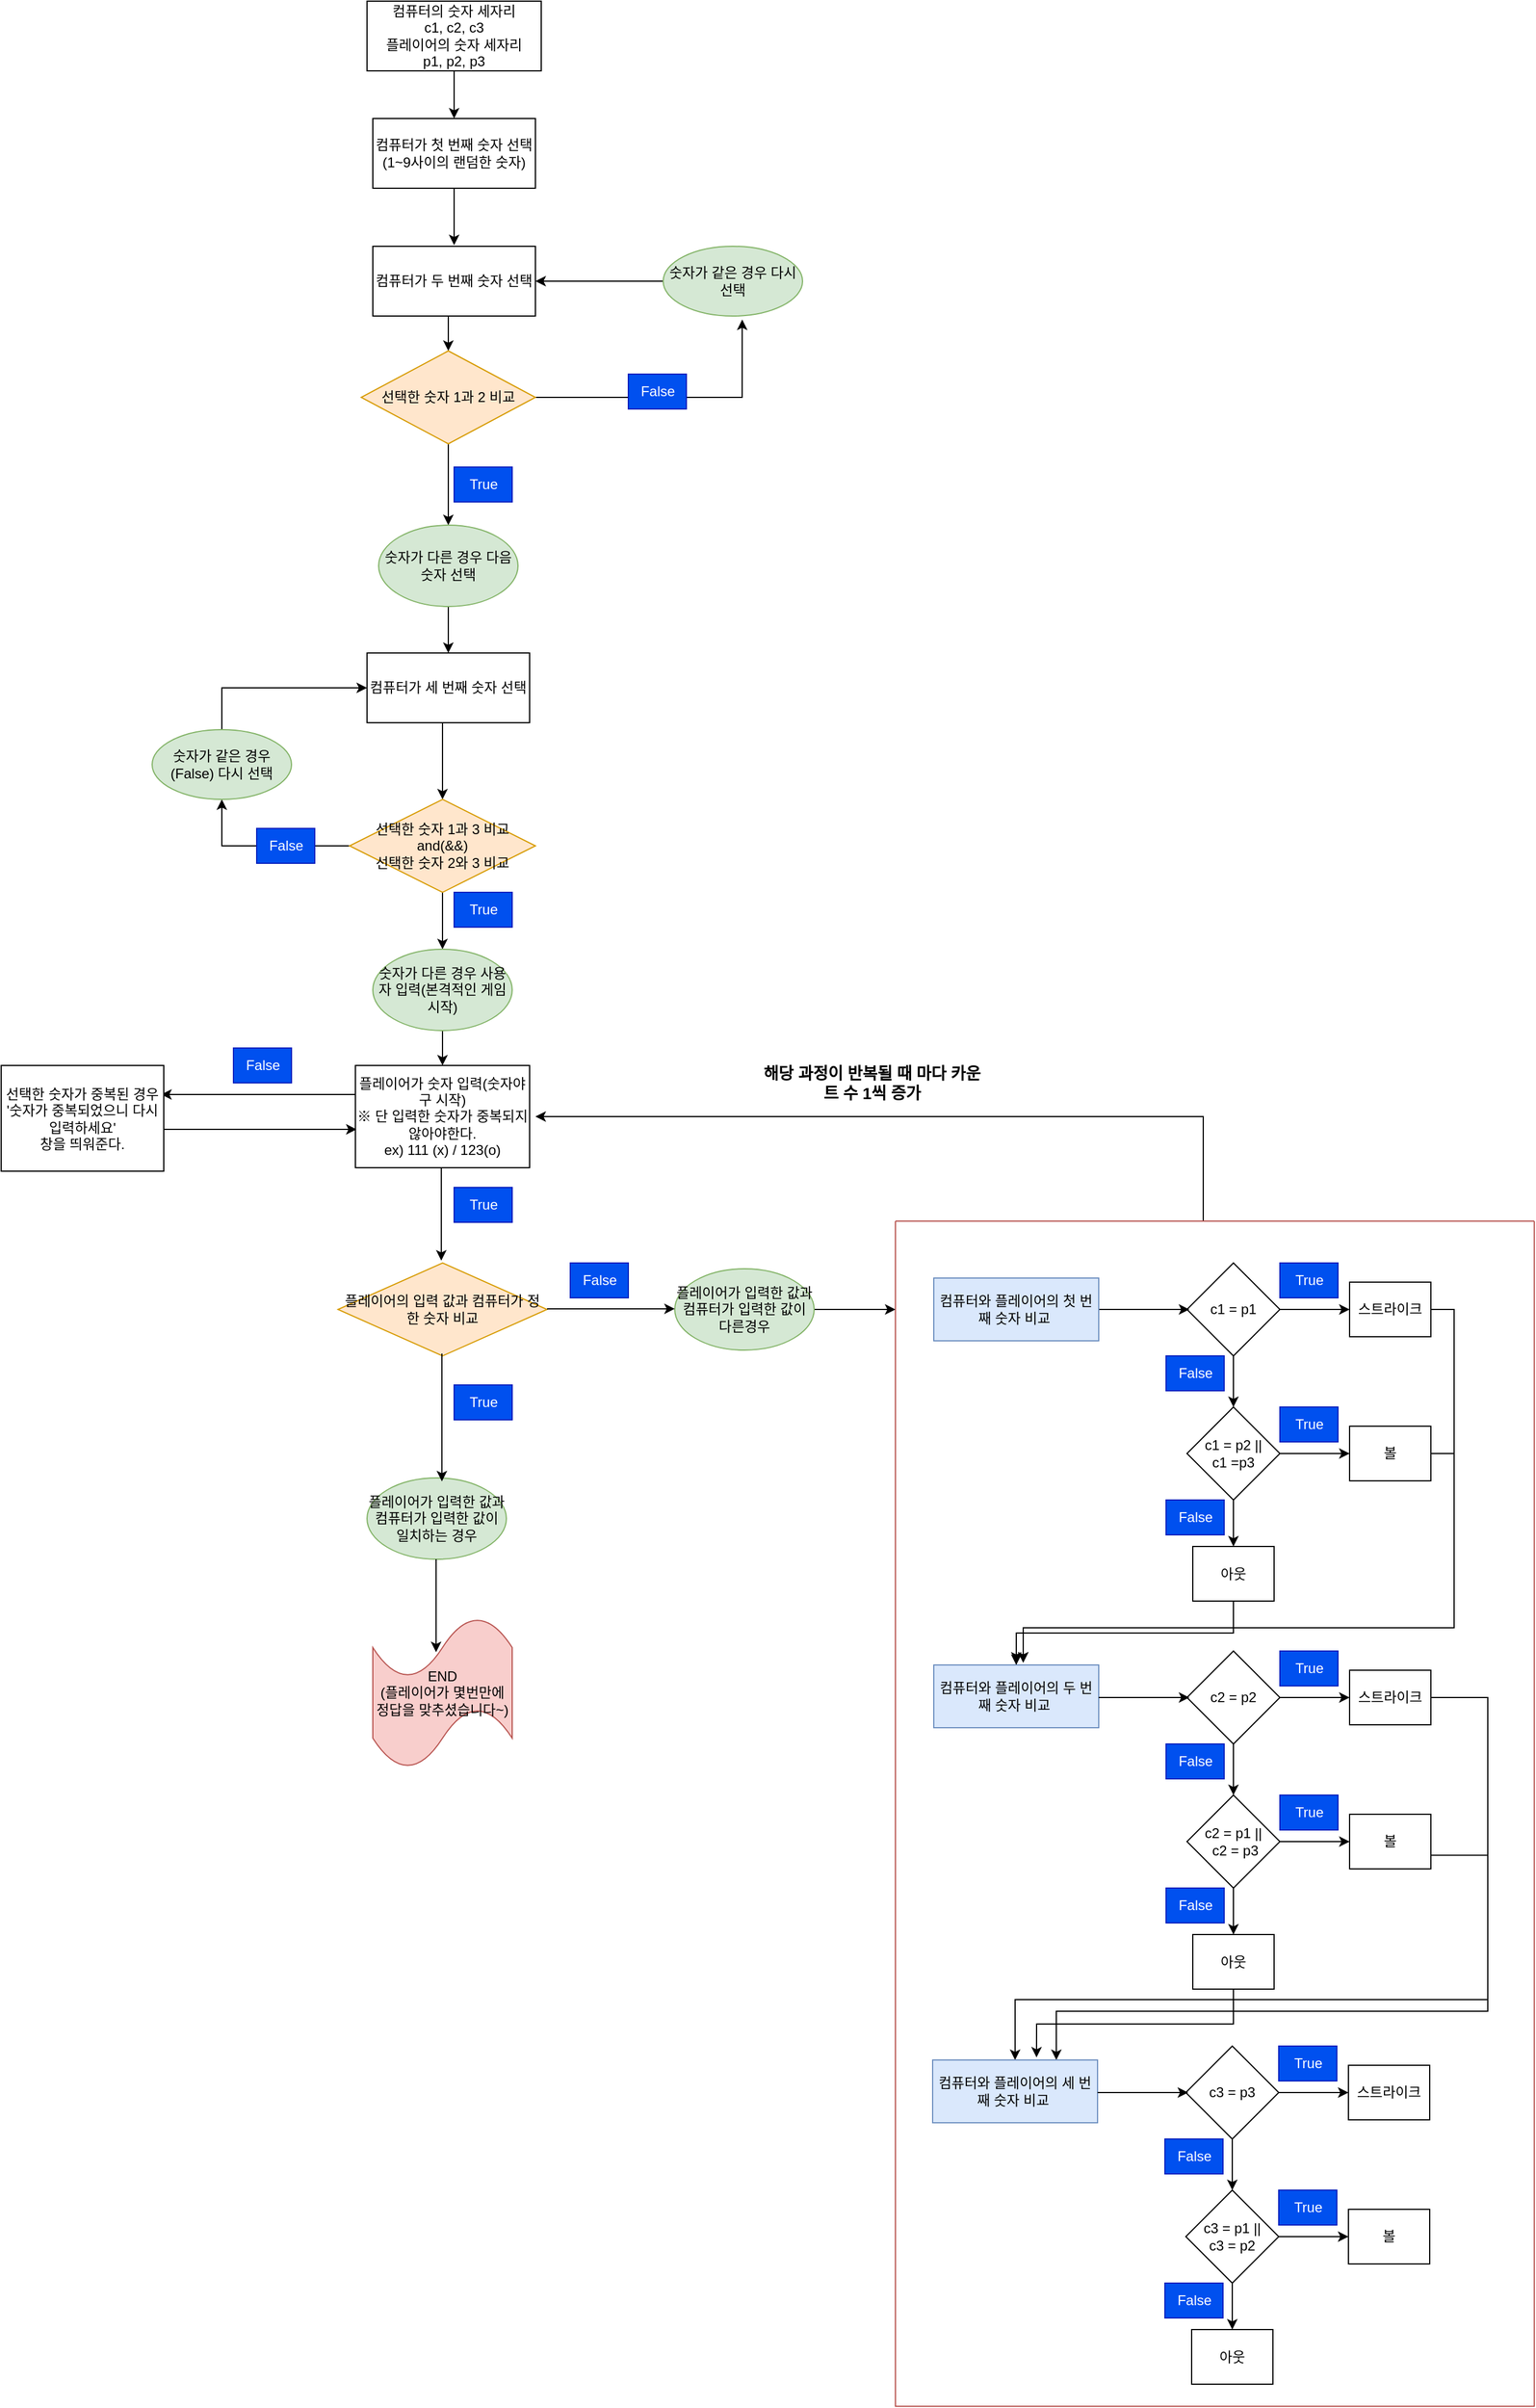 <mxfile version="20.2.8" type="device"><diagram id="8KU1A6qyDvG25UuSQBPq" name="페이지-1"><mxGraphModel dx="1237" dy="690" grid="1" gridSize="10" guides="1" tooltips="1" connect="1" arrows="1" fold="1" page="1" pageScale="1" pageWidth="827" pageHeight="1169" math="0" shadow="0"><root><mxCell id="0"/><mxCell id="1" parent="0"/><mxCell id="VJcaiacTSs3sF9PD4cOd-3" value="" style="edgeStyle=orthogonalEdgeStyle;rounded=0;orthogonalLoop=1;jettySize=auto;html=1;exitX=0.5;exitY=1;exitDx=0;exitDy=0;" parent="1" source="VJcaiacTSs3sF9PD4cOd-1" edge="1"><mxGeometry relative="1" as="geometry"><mxPoint x="410" y="180" as="sourcePoint"/><mxPoint x="410" y="220" as="targetPoint"/></mxGeometry></mxCell><mxCell id="VJcaiacTSs3sF9PD4cOd-1" value="컴퓨터가 첫 번째 숫자 선택(1~9사이의 랜덤한 숫자)" style="rounded=0;whiteSpace=wrap;html=1;" parent="1" vertex="1"><mxGeometry x="340" y="111" width="140" height="60" as="geometry"/></mxCell><mxCell id="VJcaiacTSs3sF9PD4cOd-5" value="" style="edgeStyle=orthogonalEdgeStyle;rounded=0;orthogonalLoop=1;jettySize=auto;html=1;" parent="1" edge="1"><mxGeometry relative="1" as="geometry"><mxPoint x="410" y="281" as="sourcePoint"/><mxPoint x="405" y="311" as="targetPoint"/></mxGeometry></mxCell><mxCell id="VJcaiacTSs3sF9PD4cOd-2" value="컴퓨터가 두 번째 숫자 선택" style="whiteSpace=wrap;html=1;rounded=0;" parent="1" vertex="1"><mxGeometry x="340" y="221" width="140" height="60" as="geometry"/></mxCell><mxCell id="VJcaiacTSs3sF9PD4cOd-15" value="" style="edgeStyle=orthogonalEdgeStyle;rounded=0;orthogonalLoop=1;jettySize=auto;html=1;entryX=0.567;entryY=1.05;entryDx=0;entryDy=0;entryPerimeter=0;" parent="1" source="VJcaiacTSs3sF9PD4cOd-4" target="VJcaiacTSs3sF9PD4cOd-6" edge="1"><mxGeometry relative="1" as="geometry"><mxPoint x="590" y="351" as="targetPoint"/></mxGeometry></mxCell><mxCell id="VJcaiacTSs3sF9PD4cOd-83" value="" style="edgeStyle=orthogonalEdgeStyle;rounded=0;orthogonalLoop=1;jettySize=auto;html=1;" parent="1" source="VJcaiacTSs3sF9PD4cOd-4" target="VJcaiacTSs3sF9PD4cOd-9" edge="1"><mxGeometry relative="1" as="geometry"><mxPoint x="460" y="451" as="targetPoint"/><Array as="points"><mxPoint x="405" y="441"/><mxPoint x="405" y="441"/></Array></mxGeometry></mxCell><mxCell id="VJcaiacTSs3sF9PD4cOd-4" value="선택한 숫자 1과 2 비교" style="rhombus;whiteSpace=wrap;html=1;rounded=0;fillColor=#ffe6cc;strokeColor=#d79b00;" parent="1" vertex="1"><mxGeometry x="330" y="311" width="150" height="80" as="geometry"/></mxCell><mxCell id="VJcaiacTSs3sF9PD4cOd-13" value="" style="edgeStyle=orthogonalEdgeStyle;rounded=0;orthogonalLoop=1;jettySize=auto;html=1;" parent="1" source="VJcaiacTSs3sF9PD4cOd-6" target="VJcaiacTSs3sF9PD4cOd-2" edge="1"><mxGeometry relative="1" as="geometry"/></mxCell><mxCell id="VJcaiacTSs3sF9PD4cOd-6" value="숫자가 같은 경우 다시 선택" style="ellipse;whiteSpace=wrap;html=1;rounded=0;fillColor=#d5e8d4;strokeColor=#82b366;" parent="1" vertex="1"><mxGeometry x="590" y="221" width="120" height="60" as="geometry"/></mxCell><mxCell id="HRpEfl5NrqO1BxlBfVeU-1" value="" style="edgeStyle=orthogonalEdgeStyle;rounded=0;orthogonalLoop=1;jettySize=auto;html=1;fontFamily=Helvetica;fontSize=12;fontColor=default;" edge="1" parent="1" source="VJcaiacTSs3sF9PD4cOd-9" target="VJcaiacTSs3sF9PD4cOd-11"><mxGeometry relative="1" as="geometry"/></mxCell><mxCell id="VJcaiacTSs3sF9PD4cOd-9" value="숫자가 다른 경우 다음 숫자 선택" style="ellipse;whiteSpace=wrap;html=1;rounded=0;fillColor=#d5e8d4;strokeColor=#82b366;" parent="1" vertex="1"><mxGeometry x="345" y="461" width="120" height="70" as="geometry"/></mxCell><mxCell id="VJcaiacTSs3sF9PD4cOd-23" value="" style="edgeStyle=orthogonalEdgeStyle;rounded=0;orthogonalLoop=1;jettySize=auto;html=1;" parent="1" source="VJcaiacTSs3sF9PD4cOd-11" target="VJcaiacTSs3sF9PD4cOd-17" edge="1"><mxGeometry relative="1" as="geometry"><Array as="points"><mxPoint x="400" y="671"/><mxPoint x="400" y="671"/></Array></mxGeometry></mxCell><mxCell id="VJcaiacTSs3sF9PD4cOd-11" value="컴퓨터가 세 번째 숫자 선택" style="whiteSpace=wrap;html=1;rounded=0;" parent="1" vertex="1"><mxGeometry x="335" y="571" width="140" height="60" as="geometry"/></mxCell><mxCell id="VJcaiacTSs3sF9PD4cOd-21" value="" style="edgeStyle=orthogonalEdgeStyle;rounded=0;orthogonalLoop=1;jettySize=auto;html=1;entryX=0.5;entryY=1;entryDx=0;entryDy=0;" parent="1" source="VJcaiacTSs3sF9PD4cOd-17" target="VJcaiacTSs3sF9PD4cOd-18" edge="1"><mxGeometry relative="1" as="geometry"><mxPoint x="200" y="777" as="targetPoint"/></mxGeometry></mxCell><mxCell id="VJcaiacTSs3sF9PD4cOd-25" value="" style="edgeStyle=orthogonalEdgeStyle;rounded=0;orthogonalLoop=1;jettySize=auto;html=1;" parent="1" source="VJcaiacTSs3sF9PD4cOd-17" target="VJcaiacTSs3sF9PD4cOd-24" edge="1"><mxGeometry relative="1" as="geometry"><mxPoint x="480.0" y="819.0" as="sourcePoint"/></mxGeometry></mxCell><mxCell id="VJcaiacTSs3sF9PD4cOd-17" value="선택한 숫자 1과 3 비교&lt;br&gt;and(&amp;amp;&amp;amp;)&lt;br&gt;선택한 숫자 2와 3 비교" style="rhombus;whiteSpace=wrap;html=1;rounded=0;fillColor=#ffe6cc;strokeColor=#d79b00;" parent="1" vertex="1"><mxGeometry x="320" y="697" width="160" height="80" as="geometry"/></mxCell><mxCell id="VJcaiacTSs3sF9PD4cOd-19" value="" style="edgeStyle=orthogonalEdgeStyle;rounded=0;orthogonalLoop=1;jettySize=auto;html=1;" parent="1" source="VJcaiacTSs3sF9PD4cOd-18" target="VJcaiacTSs3sF9PD4cOd-11" edge="1"><mxGeometry relative="1" as="geometry"><Array as="points"><mxPoint x="210" y="601"/></Array></mxGeometry></mxCell><mxCell id="VJcaiacTSs3sF9PD4cOd-18" value="숫자가 같은 경우(False) 다시 선택" style="ellipse;whiteSpace=wrap;html=1;rounded=0;fillColor=#d5e8d4;strokeColor=#82b366;" parent="1" vertex="1"><mxGeometry x="150" y="637" width="120" height="60" as="geometry"/></mxCell><mxCell id="HRpEfl5NrqO1BxlBfVeU-2" value="" style="edgeStyle=orthogonalEdgeStyle;rounded=0;orthogonalLoop=1;jettySize=auto;html=1;fontFamily=Helvetica;fontSize=12;fontColor=default;" edge="1" parent="1" source="VJcaiacTSs3sF9PD4cOd-24" target="VJcaiacTSs3sF9PD4cOd-28"><mxGeometry relative="1" as="geometry"/></mxCell><mxCell id="VJcaiacTSs3sF9PD4cOd-24" value="숫자가 다른 경우 사용자 입력(본격적인 게임 시작)" style="ellipse;whiteSpace=wrap;html=1;rounded=0;fillColor=#d5e8d4;strokeColor=#82b366;" parent="1" vertex="1"><mxGeometry x="340" y="826" width="120" height="70" as="geometry"/></mxCell><mxCell id="VJcaiacTSs3sF9PD4cOd-35" value="" style="edgeStyle=orthogonalEdgeStyle;rounded=0;orthogonalLoop=1;jettySize=auto;html=1;" parent="1" edge="1"><mxGeometry relative="1" as="geometry"><mxPoint x="398.95" y="1094" as="targetPoint"/><mxPoint x="398.95" y="1014.0" as="sourcePoint"/></mxGeometry></mxCell><mxCell id="HRpEfl5NrqO1BxlBfVeU-4" value="" style="edgeStyle=orthogonalEdgeStyle;rounded=0;orthogonalLoop=1;jettySize=auto;html=1;fontFamily=Helvetica;fontSize=12;fontColor=default;" edge="1" parent="1"><mxGeometry relative="1" as="geometry"><mxPoint x="375" y="926" as="sourcePoint"/><mxPoint x="157.778" y="951.0" as="targetPoint"/><Array as="points"><mxPoint x="375" y="951"/></Array></mxGeometry></mxCell><mxCell id="VJcaiacTSs3sF9PD4cOd-28" value="플레이어가 숫자 입력(숫자야구 시작)&lt;br&gt;※ 단 입력한 숫자가 중복되지 않아야한다.&lt;br&gt;ex) 111 (x) / 123(o)" style="whiteSpace=wrap;html=1;rounded=0;" parent="1" vertex="1"><mxGeometry x="325" y="926" width="150" height="88" as="geometry"/></mxCell><mxCell id="VJcaiacTSs3sF9PD4cOd-36" value="플레이어의 입력 값과 컴퓨터가 정한 숫자 비교" style="rhombus;whiteSpace=wrap;html=1;fillColor=#ffe6cc;strokeColor=#d79b00;" parent="1" vertex="1"><mxGeometry x="310" y="1096" width="180" height="80" as="geometry"/></mxCell><mxCell id="VJcaiacTSs3sF9PD4cOd-39" value="플레이어가 입력한 값과&lt;br&gt;컴퓨터가 입력한 값이&lt;br&gt;일치하는 경우" style="ellipse;whiteSpace=wrap;html=1;rounded=0;fillColor=#d5e8d4;strokeColor=#82b366;" parent="1" vertex="1"><mxGeometry x="335" y="1281" width="120" height="70" as="geometry"/></mxCell><mxCell id="VJcaiacTSs3sF9PD4cOd-40" value="END&lt;br&gt;(플레이어가 몇번만에 정답을 맞추셨습니다~)" style="shape=tape;whiteSpace=wrap;html=1;fillColor=#f8cecc;strokeColor=#b85450;rounded=0;" parent="1" vertex="1"><mxGeometry x="340" y="1401" width="120" height="130" as="geometry"/></mxCell><mxCell id="HRpEfl5NrqO1BxlBfVeU-22" value="" style="edgeStyle=orthogonalEdgeStyle;rounded=0;orthogonalLoop=1;jettySize=auto;html=1;fontFamily=Helvetica;fontSize=12;fontColor=default;" edge="1" parent="1" source="VJcaiacTSs3sF9PD4cOd-42"><mxGeometry relative="1" as="geometry"><mxPoint x="790" y="1136" as="targetPoint"/></mxGeometry></mxCell><mxCell id="VJcaiacTSs3sF9PD4cOd-42" value="플레이어가 입력한 값과&lt;br&gt;컴퓨터가 입력한 값이&lt;br&gt;다른경우" style="ellipse;whiteSpace=wrap;html=1;rounded=0;fillColor=#d5e8d4;strokeColor=#82b366;" parent="1" vertex="1"><mxGeometry x="600" y="1101" width="120" height="70" as="geometry"/></mxCell><mxCell id="VJcaiacTSs3sF9PD4cOd-56" value="True" style="text;html=1;align=center;verticalAlign=middle;resizable=0;points=[];autosize=1;strokeColor=#001DBC;fillColor=#0050ef;fontColor=#ffffff;" parent="1" vertex="1"><mxGeometry x="410" y="777" width="50" height="30" as="geometry"/></mxCell><mxCell id="VJcaiacTSs3sF9PD4cOd-57" value="True" style="text;html=1;align=center;verticalAlign=middle;resizable=0;points=[];autosize=1;strokeColor=#001DBC;fillColor=#0050ef;fontColor=#ffffff;" parent="1" vertex="1"><mxGeometry x="410" y="411" width="50" height="30" as="geometry"/></mxCell><mxCell id="VJcaiacTSs3sF9PD4cOd-58" value="False" style="text;html=1;align=center;verticalAlign=middle;resizable=0;points=[];autosize=1;strokeColor=#001DBC;fillColor=#0050ef;fontColor=#ffffff;" parent="1" vertex="1"><mxGeometry x="560" y="331" width="50" height="30" as="geometry"/></mxCell><mxCell id="VJcaiacTSs3sF9PD4cOd-64" value="False" style="text;html=1;align=center;verticalAlign=middle;resizable=0;points=[];autosize=1;strokeColor=#001DBC;fillColor=#0050ef;fontColor=#ffffff;" parent="1" vertex="1"><mxGeometry x="240" y="722" width="50" height="30" as="geometry"/></mxCell><mxCell id="VJcaiacTSs3sF9PD4cOd-67" value="False" style="text;html=1;align=center;verticalAlign=middle;resizable=0;points=[];autosize=1;strokeColor=#001DBC;fillColor=#0050ef;fontColor=#ffffff;" parent="1" vertex="1"><mxGeometry x="510" y="1096" width="50" height="30" as="geometry"/></mxCell><mxCell id="VJcaiacTSs3sF9PD4cOd-55" value="True" style="text;html=1;align=center;verticalAlign=middle;resizable=0;points=[];autosize=1;strokeColor=#001DBC;fillColor=#0050ef;fontColor=#ffffff;" parent="1" vertex="1"><mxGeometry x="410" y="1201" width="50" height="30" as="geometry"/></mxCell><mxCell id="VJcaiacTSs3sF9PD4cOd-89" value="True" style="text;html=1;align=center;verticalAlign=middle;resizable=0;points=[];autosize=1;strokeColor=#001DBC;fillColor=#0050ef;fontColor=#ffffff;" parent="1" vertex="1"><mxGeometry x="410" y="1031" width="50" height="30" as="geometry"/></mxCell><mxCell id="VJcaiacTSs3sF9PD4cOd-96" value="" style="edgeStyle=orthogonalEdgeStyle;rounded=0;orthogonalLoop=1;jettySize=auto;html=1;" parent="1" edge="1"><mxGeometry relative="1" as="geometry"><mxPoint x="326" y="981" as="targetPoint"/><Array as="points"><mxPoint x="306" y="981"/><mxPoint x="306" y="981"/></Array><mxPoint x="150" y="981" as="sourcePoint"/></mxGeometry></mxCell><mxCell id="VJcaiacTSs3sF9PD4cOd-93" value="False" style="text;html=1;align=center;verticalAlign=middle;resizable=0;points=[];autosize=1;strokeColor=#001DBC;fillColor=#0050ef;fontColor=#ffffff;" parent="1" vertex="1"><mxGeometry x="220" y="911" width="50" height="30" as="geometry"/></mxCell><mxCell id="HRpEfl5NrqO1BxlBfVeU-40" value="" style="edgeStyle=orthogonalEdgeStyle;rounded=0;orthogonalLoop=1;jettySize=auto;html=1;fontFamily=Helvetica;fontSize=12;fontColor=default;" edge="1" parent="1" source="VJcaiacTSs3sF9PD4cOd-98"><mxGeometry relative="1" as="geometry"><mxPoint x="1043" y="1136" as="targetPoint"/></mxGeometry></mxCell><mxCell id="VJcaiacTSs3sF9PD4cOd-98" value="컴퓨터와 플레이어의 첫 번째 숫자 비교&amp;nbsp;" style="rounded=0;whiteSpace=wrap;html=1;labelBackgroundColor=none;fillColor=#dae8fc;strokeColor=#6c8ebf;" parent="1" vertex="1"><mxGeometry x="823" y="1109" width="142" height="54" as="geometry"/></mxCell><mxCell id="HRpEfl5NrqO1BxlBfVeU-8" value="" style="endArrow=classic;html=1;rounded=0;fontFamily=Helvetica;fontSize=12;fontColor=default;" edge="1" parent="1"><mxGeometry width="50" height="50" relative="1" as="geometry"><mxPoint x="490" y="1135.47" as="sourcePoint"/><mxPoint x="600" y="1135.47" as="targetPoint"/></mxGeometry></mxCell><mxCell id="HRpEfl5NrqO1BxlBfVeU-9" value="" style="endArrow=classic;html=1;rounded=0;fontFamily=Helvetica;fontSize=12;fontColor=default;" edge="1" parent="1"><mxGeometry width="50" height="50" relative="1" as="geometry"><mxPoint x="399.47" y="1174" as="sourcePoint"/><mxPoint x="399.47" y="1284" as="targetPoint"/></mxGeometry></mxCell><mxCell id="HRpEfl5NrqO1BxlBfVeU-10" value="" style="endArrow=classic;html=1;rounded=0;fontFamily=Helvetica;fontSize=12;fontColor=default;" edge="1" parent="1"><mxGeometry width="50" height="50" relative="1" as="geometry"><mxPoint x="394.47" y="1351" as="sourcePoint"/><mxPoint x="394.47" y="1431" as="targetPoint"/></mxGeometry></mxCell><mxCell id="HRpEfl5NrqO1BxlBfVeU-11" value="선택한 숫자가 중복된 경우 '숫자가 중복되었으니 다시 입력하세요'&lt;br&gt;창을 띄워준다." style="rounded=0;whiteSpace=wrap;html=1;fontFamily=Helvetica;fontSize=12;" vertex="1" parent="1"><mxGeometry x="20" y="926" width="140" height="91" as="geometry"/></mxCell><mxCell id="HRpEfl5NrqO1BxlBfVeU-15" value="&lt;b&gt;&lt;font style=&quot;font-size: 14px;&quot;&gt;해당 과정이 반복될 때 마다 카운트 수 1씩 증가&lt;/font&gt;&lt;/b&gt;" style="text;html=1;strokeColor=none;fillColor=none;align=center;verticalAlign=middle;whiteSpace=wrap;rounded=0;fontFamily=Helvetica;fontSize=12;fontColor=default;" vertex="1" parent="1"><mxGeometry x="670" y="926" width="200" height="30" as="geometry"/></mxCell><mxCell id="HRpEfl5NrqO1BxlBfVeU-21" value="" style="edgeStyle=orthogonalEdgeStyle;rounded=0;orthogonalLoop=1;jettySize=auto;html=1;fontFamily=Helvetica;fontSize=12;fontColor=default;" edge="1" parent="1" source="HRpEfl5NrqO1BxlBfVeU-20" target="VJcaiacTSs3sF9PD4cOd-1"><mxGeometry relative="1" as="geometry"/></mxCell><mxCell id="HRpEfl5NrqO1BxlBfVeU-20" value="컴퓨터의 숫자 세자리&lt;br&gt;c1, c2, c3&lt;br&gt;플레이어의 숫자 세자리&lt;br&gt;p1, p2, p3" style="rounded=0;whiteSpace=wrap;html=1;fontFamily=Helvetica;fontSize=12;" vertex="1" parent="1"><mxGeometry x="335" y="10" width="150" height="60" as="geometry"/></mxCell><mxCell id="HRpEfl5NrqO1BxlBfVeU-28" value="" style="edgeStyle=orthogonalEdgeStyle;rounded=0;orthogonalLoop=1;jettySize=auto;html=1;fontFamily=Helvetica;fontSize=12;fontColor=default;" edge="1" parent="1" source="HRpEfl5NrqO1BxlBfVeU-23" target="HRpEfl5NrqO1BxlBfVeU-27"><mxGeometry relative="1" as="geometry"/></mxCell><mxCell id="HRpEfl5NrqO1BxlBfVeU-35" style="edgeStyle=orthogonalEdgeStyle;rounded=0;orthogonalLoop=1;jettySize=auto;html=1;exitX=0.5;exitY=1;exitDx=0;exitDy=0;entryX=0.5;entryY=0;entryDx=0;entryDy=0;fontFamily=Helvetica;fontSize=12;fontColor=default;" edge="1" parent="1" source="HRpEfl5NrqO1BxlBfVeU-23" target="HRpEfl5NrqO1BxlBfVeU-29"><mxGeometry relative="1" as="geometry"/></mxCell><mxCell id="HRpEfl5NrqO1BxlBfVeU-23" value="c1 = p1" style="rhombus;whiteSpace=wrap;html=1;rounded=0;strokeColor=default;fontFamily=Helvetica;fontSize=12;fontColor=default;fillColor=none;" vertex="1" parent="1"><mxGeometry x="1041" y="1096" width="80" height="80" as="geometry"/></mxCell><mxCell id="HRpEfl5NrqO1BxlBfVeU-80" style="edgeStyle=orthogonalEdgeStyle;rounded=0;orthogonalLoop=1;jettySize=auto;html=1;exitX=0.5;exitY=1;exitDx=0;exitDy=0;entryX=0.5;entryY=0;entryDx=0;entryDy=0;fontFamily=Helvetica;fontSize=14;fontColor=default;" edge="1" parent="1" source="HRpEfl5NrqO1BxlBfVeU-25" target="HRpEfl5NrqO1BxlBfVeU-47"><mxGeometry relative="1" as="geometry"/></mxCell><mxCell id="HRpEfl5NrqO1BxlBfVeU-25" value="아웃" style="rounded=0;whiteSpace=wrap;html=1;fillColor=none;" vertex="1" parent="1"><mxGeometry x="1046" y="1340" width="70" height="47" as="geometry"/></mxCell><mxCell id="HRpEfl5NrqO1BxlBfVeU-82" style="edgeStyle=orthogonalEdgeStyle;rounded=0;orthogonalLoop=1;jettySize=auto;html=1;exitX=1;exitY=0.5;exitDx=0;exitDy=0;fontFamily=Helvetica;fontSize=14;fontColor=default;" edge="1" parent="1" source="HRpEfl5NrqO1BxlBfVeU-27"><mxGeometry relative="1" as="geometry"><mxPoint x="900" y="1440" as="targetPoint"/><Array as="points"><mxPoint x="1271" y="1136"/><mxPoint x="1271" y="1410"/><mxPoint x="900" y="1410"/></Array></mxGeometry></mxCell><mxCell id="HRpEfl5NrqO1BxlBfVeU-27" value="스트라이크" style="rounded=0;whiteSpace=wrap;html=1;fillColor=none;" vertex="1" parent="1"><mxGeometry x="1181" y="1112.5" width="70" height="47" as="geometry"/></mxCell><mxCell id="HRpEfl5NrqO1BxlBfVeU-31" value="" style="edgeStyle=orthogonalEdgeStyle;rounded=0;orthogonalLoop=1;jettySize=auto;html=1;fontFamily=Helvetica;fontSize=12;fontColor=default;" edge="1" parent="1" source="HRpEfl5NrqO1BxlBfVeU-29" target="HRpEfl5NrqO1BxlBfVeU-30"><mxGeometry relative="1" as="geometry"/></mxCell><mxCell id="HRpEfl5NrqO1BxlBfVeU-36" style="edgeStyle=orthogonalEdgeStyle;rounded=0;orthogonalLoop=1;jettySize=auto;html=1;exitX=0.5;exitY=1;exitDx=0;exitDy=0;entryX=0.5;entryY=0;entryDx=0;entryDy=0;fontFamily=Helvetica;fontSize=12;fontColor=default;" edge="1" parent="1" source="HRpEfl5NrqO1BxlBfVeU-29" target="HRpEfl5NrqO1BxlBfVeU-25"><mxGeometry relative="1" as="geometry"><mxPoint x="1081" y="1310" as="targetPoint"/></mxGeometry></mxCell><mxCell id="HRpEfl5NrqO1BxlBfVeU-29" value="c1 = p2 || &lt;br&gt;c1 =p3" style="rhombus;whiteSpace=wrap;html=1;rounded=0;strokeColor=default;fontFamily=Helvetica;fontSize=12;fontColor=default;fillColor=none;" vertex="1" parent="1"><mxGeometry x="1041" y="1220" width="80" height="80" as="geometry"/></mxCell><mxCell id="HRpEfl5NrqO1BxlBfVeU-81" style="edgeStyle=orthogonalEdgeStyle;rounded=0;orthogonalLoop=1;jettySize=auto;html=1;exitX=1;exitY=0.5;exitDx=0;exitDy=0;fontFamily=Helvetica;fontSize=14;fontColor=default;" edge="1" parent="1" source="HRpEfl5NrqO1BxlBfVeU-30"><mxGeometry relative="1" as="geometry"><mxPoint x="900" y="1440" as="targetPoint"/><Array as="points"><mxPoint x="1271" y="1260"/><mxPoint x="1271" y="1410"/><mxPoint x="900" y="1410"/></Array></mxGeometry></mxCell><mxCell id="HRpEfl5NrqO1BxlBfVeU-30" value="볼" style="rounded=0;whiteSpace=wrap;html=1;fillColor=none;" vertex="1" parent="1"><mxGeometry x="1181" y="1236.5" width="70" height="47" as="geometry"/></mxCell><mxCell id="HRpEfl5NrqO1BxlBfVeU-42" value="True" style="text;html=1;align=center;verticalAlign=middle;resizable=0;points=[];autosize=1;strokeColor=#001DBC;fillColor=#0050ef;fontColor=#ffffff;" vertex="1" parent="1"><mxGeometry x="1121" y="1096" width="50" height="30" as="geometry"/></mxCell><mxCell id="HRpEfl5NrqO1BxlBfVeU-43" value="False" style="text;html=1;align=center;verticalAlign=middle;resizable=0;points=[];autosize=1;strokeColor=#001DBC;fillColor=#0050ef;fontColor=#ffffff;" vertex="1" parent="1"><mxGeometry x="1023" y="1176" width="50" height="30" as="geometry"/></mxCell><mxCell id="HRpEfl5NrqO1BxlBfVeU-44" value="True" style="text;html=1;align=center;verticalAlign=middle;resizable=0;points=[];autosize=1;strokeColor=#001DBC;fillColor=#0050ef;fontColor=#ffffff;" vertex="1" parent="1"><mxGeometry x="1121" y="1220" width="50" height="30" as="geometry"/></mxCell><mxCell id="HRpEfl5NrqO1BxlBfVeU-45" value="False" style="text;html=1;align=center;verticalAlign=middle;resizable=0;points=[];autosize=1;strokeColor=#001DBC;fillColor=#0050ef;fontColor=#ffffff;" vertex="1" parent="1"><mxGeometry x="1023" y="1300" width="50" height="30" as="geometry"/></mxCell><mxCell id="HRpEfl5NrqO1BxlBfVeU-83" style="edgeStyle=orthogonalEdgeStyle;rounded=0;orthogonalLoop=1;jettySize=auto;html=1;fontFamily=Helvetica;fontSize=14;fontColor=default;" edge="1" parent="1" source="HRpEfl5NrqO1BxlBfVeU-47"><mxGeometry relative="1" as="geometry"><mxPoint x="894" y="1440" as="targetPoint"/></mxGeometry></mxCell><mxCell id="HRpEfl5NrqO1BxlBfVeU-47" value="컴퓨터와 플레이어의 두 번째 숫자 비교&amp;nbsp;" style="rounded=0;whiteSpace=wrap;html=1;labelBackgroundColor=none;fillColor=#dae8fc;strokeColor=#6c8ebf;" vertex="1" parent="1"><mxGeometry x="823" y="1442" width="142" height="54" as="geometry"/></mxCell><mxCell id="HRpEfl5NrqO1BxlBfVeU-48" value="" style="edgeStyle=orthogonalEdgeStyle;rounded=0;orthogonalLoop=1;jettySize=auto;html=1;fontFamily=Helvetica;fontSize=12;fontColor=default;" edge="1" parent="1"><mxGeometry relative="1" as="geometry"><mxPoint x="965" y="1470" as="sourcePoint"/><mxPoint x="1043" y="1470" as="targetPoint"/></mxGeometry></mxCell><mxCell id="HRpEfl5NrqO1BxlBfVeU-49" value="" style="edgeStyle=orthogonalEdgeStyle;rounded=0;orthogonalLoop=1;jettySize=auto;html=1;fontFamily=Helvetica;fontSize=12;fontColor=default;" edge="1" parent="1" source="HRpEfl5NrqO1BxlBfVeU-51" target="HRpEfl5NrqO1BxlBfVeU-53"><mxGeometry relative="1" as="geometry"/></mxCell><mxCell id="HRpEfl5NrqO1BxlBfVeU-50" style="edgeStyle=orthogonalEdgeStyle;rounded=0;orthogonalLoop=1;jettySize=auto;html=1;exitX=0.5;exitY=1;exitDx=0;exitDy=0;entryX=0.5;entryY=0;entryDx=0;entryDy=0;fontFamily=Helvetica;fontSize=12;fontColor=default;" edge="1" parent="1" source="HRpEfl5NrqO1BxlBfVeU-51" target="HRpEfl5NrqO1BxlBfVeU-56"><mxGeometry relative="1" as="geometry"/></mxCell><mxCell id="HRpEfl5NrqO1BxlBfVeU-51" value="c2 = p2" style="rhombus;whiteSpace=wrap;html=1;rounded=0;strokeColor=default;fontFamily=Helvetica;fontSize=12;fontColor=default;fillColor=none;" vertex="1" parent="1"><mxGeometry x="1041" y="1430" width="80" height="80" as="geometry"/></mxCell><mxCell id="HRpEfl5NrqO1BxlBfVeU-90" style="edgeStyle=orthogonalEdgeStyle;rounded=0;orthogonalLoop=1;jettySize=auto;html=1;exitX=0.25;exitY=1;exitDx=0;exitDy=0;entryX=0.63;entryY=-0.041;entryDx=0;entryDy=0;entryPerimeter=0;fontFamily=Helvetica;fontSize=14;fontColor=default;" edge="1" parent="1" source="HRpEfl5NrqO1BxlBfVeU-52" target="HRpEfl5NrqO1BxlBfVeU-62"><mxGeometry relative="1" as="geometry"><Array as="points"><mxPoint x="1081" y="1721"/><mxPoint x="1081" y="1751"/><mxPoint x="912" y="1751"/></Array></mxGeometry></mxCell><mxCell id="HRpEfl5NrqO1BxlBfVeU-52" value="아웃" style="rounded=0;whiteSpace=wrap;html=1;fillColor=none;" vertex="1" parent="1"><mxGeometry x="1046" y="1674" width="70" height="47" as="geometry"/></mxCell><mxCell id="HRpEfl5NrqO1BxlBfVeU-88" style="edgeStyle=orthogonalEdgeStyle;rounded=0;orthogonalLoop=1;jettySize=auto;html=1;exitX=1;exitY=0.5;exitDx=0;exitDy=0;fontFamily=Helvetica;fontSize=14;fontColor=default;" edge="1" parent="1" source="HRpEfl5NrqO1BxlBfVeU-53" target="HRpEfl5NrqO1BxlBfVeU-62"><mxGeometry relative="1" as="geometry"><Array as="points"><mxPoint x="1300" y="1470"/><mxPoint x="1300" y="1730"/><mxPoint x="893" y="1730"/></Array></mxGeometry></mxCell><mxCell id="HRpEfl5NrqO1BxlBfVeU-53" value="스트라이크" style="rounded=0;whiteSpace=wrap;html=1;fillColor=none;" vertex="1" parent="1"><mxGeometry x="1181" y="1446.5" width="70" height="47" as="geometry"/></mxCell><mxCell id="HRpEfl5NrqO1BxlBfVeU-54" value="" style="edgeStyle=orthogonalEdgeStyle;rounded=0;orthogonalLoop=1;jettySize=auto;html=1;fontFamily=Helvetica;fontSize=12;fontColor=default;" edge="1" parent="1" source="HRpEfl5NrqO1BxlBfVeU-56" target="HRpEfl5NrqO1BxlBfVeU-57"><mxGeometry relative="1" as="geometry"/></mxCell><mxCell id="HRpEfl5NrqO1BxlBfVeU-55" style="edgeStyle=orthogonalEdgeStyle;rounded=0;orthogonalLoop=1;jettySize=auto;html=1;exitX=0.5;exitY=1;exitDx=0;exitDy=0;entryX=0.5;entryY=0;entryDx=0;entryDy=0;fontFamily=Helvetica;fontSize=12;fontColor=default;" edge="1" parent="1" source="HRpEfl5NrqO1BxlBfVeU-56" target="HRpEfl5NrqO1BxlBfVeU-52"><mxGeometry relative="1" as="geometry"><mxPoint x="1081" y="1644" as="targetPoint"/></mxGeometry></mxCell><mxCell id="HRpEfl5NrqO1BxlBfVeU-56" value="c2 = p1 ||&lt;br&gt;&amp;nbsp;c2 = p3" style="rhombus;whiteSpace=wrap;html=1;rounded=0;strokeColor=default;fontFamily=Helvetica;fontSize=12;fontColor=default;fillColor=none;" vertex="1" parent="1"><mxGeometry x="1041" y="1554" width="80" height="80" as="geometry"/></mxCell><mxCell id="HRpEfl5NrqO1BxlBfVeU-89" style="edgeStyle=orthogonalEdgeStyle;rounded=0;orthogonalLoop=1;jettySize=auto;html=1;exitX=1;exitY=0.75;exitDx=0;exitDy=0;entryX=0.75;entryY=0;entryDx=0;entryDy=0;fontFamily=Helvetica;fontSize=14;fontColor=default;" edge="1" parent="1" source="HRpEfl5NrqO1BxlBfVeU-57" target="HRpEfl5NrqO1BxlBfVeU-62"><mxGeometry relative="1" as="geometry"><Array as="points"><mxPoint x="1300" y="1606"/><mxPoint x="1300" y="1740"/><mxPoint x="928" y="1740"/></Array></mxGeometry></mxCell><mxCell id="HRpEfl5NrqO1BxlBfVeU-57" value="볼" style="rounded=0;whiteSpace=wrap;html=1;fillColor=none;" vertex="1" parent="1"><mxGeometry x="1181" y="1570.5" width="70" height="47" as="geometry"/></mxCell><mxCell id="HRpEfl5NrqO1BxlBfVeU-58" value="True" style="text;html=1;align=center;verticalAlign=middle;resizable=0;points=[];autosize=1;strokeColor=#001DBC;fillColor=#0050ef;fontColor=#ffffff;" vertex="1" parent="1"><mxGeometry x="1121" y="1430" width="50" height="30" as="geometry"/></mxCell><mxCell id="HRpEfl5NrqO1BxlBfVeU-59" value="False" style="text;html=1;align=center;verticalAlign=middle;resizable=0;points=[];autosize=1;strokeColor=#001DBC;fillColor=#0050ef;fontColor=#ffffff;" vertex="1" parent="1"><mxGeometry x="1023" y="1510" width="50" height="30" as="geometry"/></mxCell><mxCell id="HRpEfl5NrqO1BxlBfVeU-60" value="True" style="text;html=1;align=center;verticalAlign=middle;resizable=0;points=[];autosize=1;strokeColor=#001DBC;fillColor=#0050ef;fontColor=#ffffff;" vertex="1" parent="1"><mxGeometry x="1121" y="1554" width="50" height="30" as="geometry"/></mxCell><mxCell id="HRpEfl5NrqO1BxlBfVeU-61" value="False" style="text;html=1;align=center;verticalAlign=middle;resizable=0;points=[];autosize=1;strokeColor=#001DBC;fillColor=#0050ef;fontColor=#ffffff;" vertex="1" parent="1"><mxGeometry x="1023" y="1634" width="50" height="30" as="geometry"/></mxCell><mxCell id="HRpEfl5NrqO1BxlBfVeU-62" value="컴퓨터와 플레이어의 세 번째 숫자 비교&amp;nbsp;" style="rounded=0;whiteSpace=wrap;html=1;labelBackgroundColor=none;fillColor=#dae8fc;strokeColor=#6c8ebf;" vertex="1" parent="1"><mxGeometry x="822" y="1782" width="142" height="54" as="geometry"/></mxCell><mxCell id="HRpEfl5NrqO1BxlBfVeU-63" value="" style="edgeStyle=orthogonalEdgeStyle;rounded=0;orthogonalLoop=1;jettySize=auto;html=1;fontFamily=Helvetica;fontSize=12;fontColor=default;" edge="1" parent="1"><mxGeometry relative="1" as="geometry"><mxPoint x="964" y="1810" as="sourcePoint"/><mxPoint x="1042" y="1810" as="targetPoint"/></mxGeometry></mxCell><mxCell id="HRpEfl5NrqO1BxlBfVeU-64" value="" style="edgeStyle=orthogonalEdgeStyle;rounded=0;orthogonalLoop=1;jettySize=auto;html=1;fontFamily=Helvetica;fontSize=12;fontColor=default;" edge="1" parent="1" source="HRpEfl5NrqO1BxlBfVeU-66" target="HRpEfl5NrqO1BxlBfVeU-68"><mxGeometry relative="1" as="geometry"/></mxCell><mxCell id="HRpEfl5NrqO1BxlBfVeU-65" style="edgeStyle=orthogonalEdgeStyle;rounded=0;orthogonalLoop=1;jettySize=auto;html=1;exitX=0.5;exitY=1;exitDx=0;exitDy=0;entryX=0.5;entryY=0;entryDx=0;entryDy=0;fontFamily=Helvetica;fontSize=12;fontColor=default;" edge="1" parent="1" source="HRpEfl5NrqO1BxlBfVeU-66" target="HRpEfl5NrqO1BxlBfVeU-71"><mxGeometry relative="1" as="geometry"/></mxCell><mxCell id="HRpEfl5NrqO1BxlBfVeU-66" value="c3 = p3" style="rhombus;whiteSpace=wrap;html=1;rounded=0;strokeColor=default;fontFamily=Helvetica;fontSize=12;fontColor=default;fillColor=none;" vertex="1" parent="1"><mxGeometry x="1040" y="1770" width="80" height="80" as="geometry"/></mxCell><mxCell id="HRpEfl5NrqO1BxlBfVeU-67" value="아웃" style="rounded=0;whiteSpace=wrap;html=1;fillColor=none;" vertex="1" parent="1"><mxGeometry x="1045" y="2014" width="70" height="47" as="geometry"/></mxCell><mxCell id="HRpEfl5NrqO1BxlBfVeU-68" value="스트라이크" style="rounded=0;whiteSpace=wrap;html=1;fillColor=none;" vertex="1" parent="1"><mxGeometry x="1180" y="1786.5" width="70" height="47" as="geometry"/></mxCell><mxCell id="HRpEfl5NrqO1BxlBfVeU-69" value="" style="edgeStyle=orthogonalEdgeStyle;rounded=0;orthogonalLoop=1;jettySize=auto;html=1;fontFamily=Helvetica;fontSize=12;fontColor=default;" edge="1" parent="1" source="HRpEfl5NrqO1BxlBfVeU-71" target="HRpEfl5NrqO1BxlBfVeU-72"><mxGeometry relative="1" as="geometry"/></mxCell><mxCell id="HRpEfl5NrqO1BxlBfVeU-70" style="edgeStyle=orthogonalEdgeStyle;rounded=0;orthogonalLoop=1;jettySize=auto;html=1;exitX=0.5;exitY=1;exitDx=0;exitDy=0;entryX=0.5;entryY=0;entryDx=0;entryDy=0;fontFamily=Helvetica;fontSize=12;fontColor=default;" edge="1" parent="1" source="HRpEfl5NrqO1BxlBfVeU-71" target="HRpEfl5NrqO1BxlBfVeU-67"><mxGeometry relative="1" as="geometry"><mxPoint x="1080" y="1984" as="targetPoint"/></mxGeometry></mxCell><mxCell id="HRpEfl5NrqO1BxlBfVeU-71" value="c3 = p1 ||&lt;br&gt;c3 = p2" style="rhombus;whiteSpace=wrap;html=1;rounded=0;strokeColor=default;fontFamily=Helvetica;fontSize=12;fontColor=default;fillColor=none;" vertex="1" parent="1"><mxGeometry x="1040" y="1894" width="80" height="80" as="geometry"/></mxCell><mxCell id="HRpEfl5NrqO1BxlBfVeU-72" value="볼" style="rounded=0;whiteSpace=wrap;html=1;fillColor=none;" vertex="1" parent="1"><mxGeometry x="1180" y="1910.5" width="70" height="47" as="geometry"/></mxCell><mxCell id="HRpEfl5NrqO1BxlBfVeU-73" value="True" style="text;html=1;align=center;verticalAlign=middle;resizable=0;points=[];autosize=1;strokeColor=#001DBC;fillColor=#0050ef;fontColor=#ffffff;" vertex="1" parent="1"><mxGeometry x="1120" y="1770" width="50" height="30" as="geometry"/></mxCell><mxCell id="HRpEfl5NrqO1BxlBfVeU-74" value="False" style="text;html=1;align=center;verticalAlign=middle;resizable=0;points=[];autosize=1;strokeColor=#001DBC;fillColor=#0050ef;fontColor=#ffffff;" vertex="1" parent="1"><mxGeometry x="1022" y="1850" width="50" height="30" as="geometry"/></mxCell><mxCell id="HRpEfl5NrqO1BxlBfVeU-75" value="True" style="text;html=1;align=center;verticalAlign=middle;resizable=0;points=[];autosize=1;strokeColor=#001DBC;fillColor=#0050ef;fontColor=#ffffff;" vertex="1" parent="1"><mxGeometry x="1120" y="1894" width="50" height="30" as="geometry"/></mxCell><mxCell id="HRpEfl5NrqO1BxlBfVeU-76" value="False" style="text;html=1;align=center;verticalAlign=middle;resizable=0;points=[];autosize=1;strokeColor=#001DBC;fillColor=#0050ef;fontColor=#ffffff;" vertex="1" parent="1"><mxGeometry x="1022" y="1974" width="50" height="30" as="geometry"/></mxCell><mxCell id="HRpEfl5NrqO1BxlBfVeU-79" value="" style="edgeStyle=orthogonalEdgeStyle;rounded=0;orthogonalLoop=1;jettySize=auto;html=1;fontFamily=Helvetica;fontSize=12;fontColor=default;" edge="1" parent="1" source="HRpEfl5NrqO1BxlBfVeU-77"><mxGeometry relative="1" as="geometry"><mxPoint x="480" y="970" as="targetPoint"/><Array as="points"><mxPoint x="1055" y="970"/></Array></mxGeometry></mxCell><mxCell id="HRpEfl5NrqO1BxlBfVeU-77" value="" style="swimlane;startSize=0;rounded=0;strokeColor=#b85450;fontFamily=Helvetica;fontSize=12;fontColor=default;fillColor=#f8cecc;html=1;" vertex="1" parent="1"><mxGeometry x="790" y="1060" width="550" height="1020" as="geometry"/></mxCell></root></mxGraphModel></diagram></mxfile>
